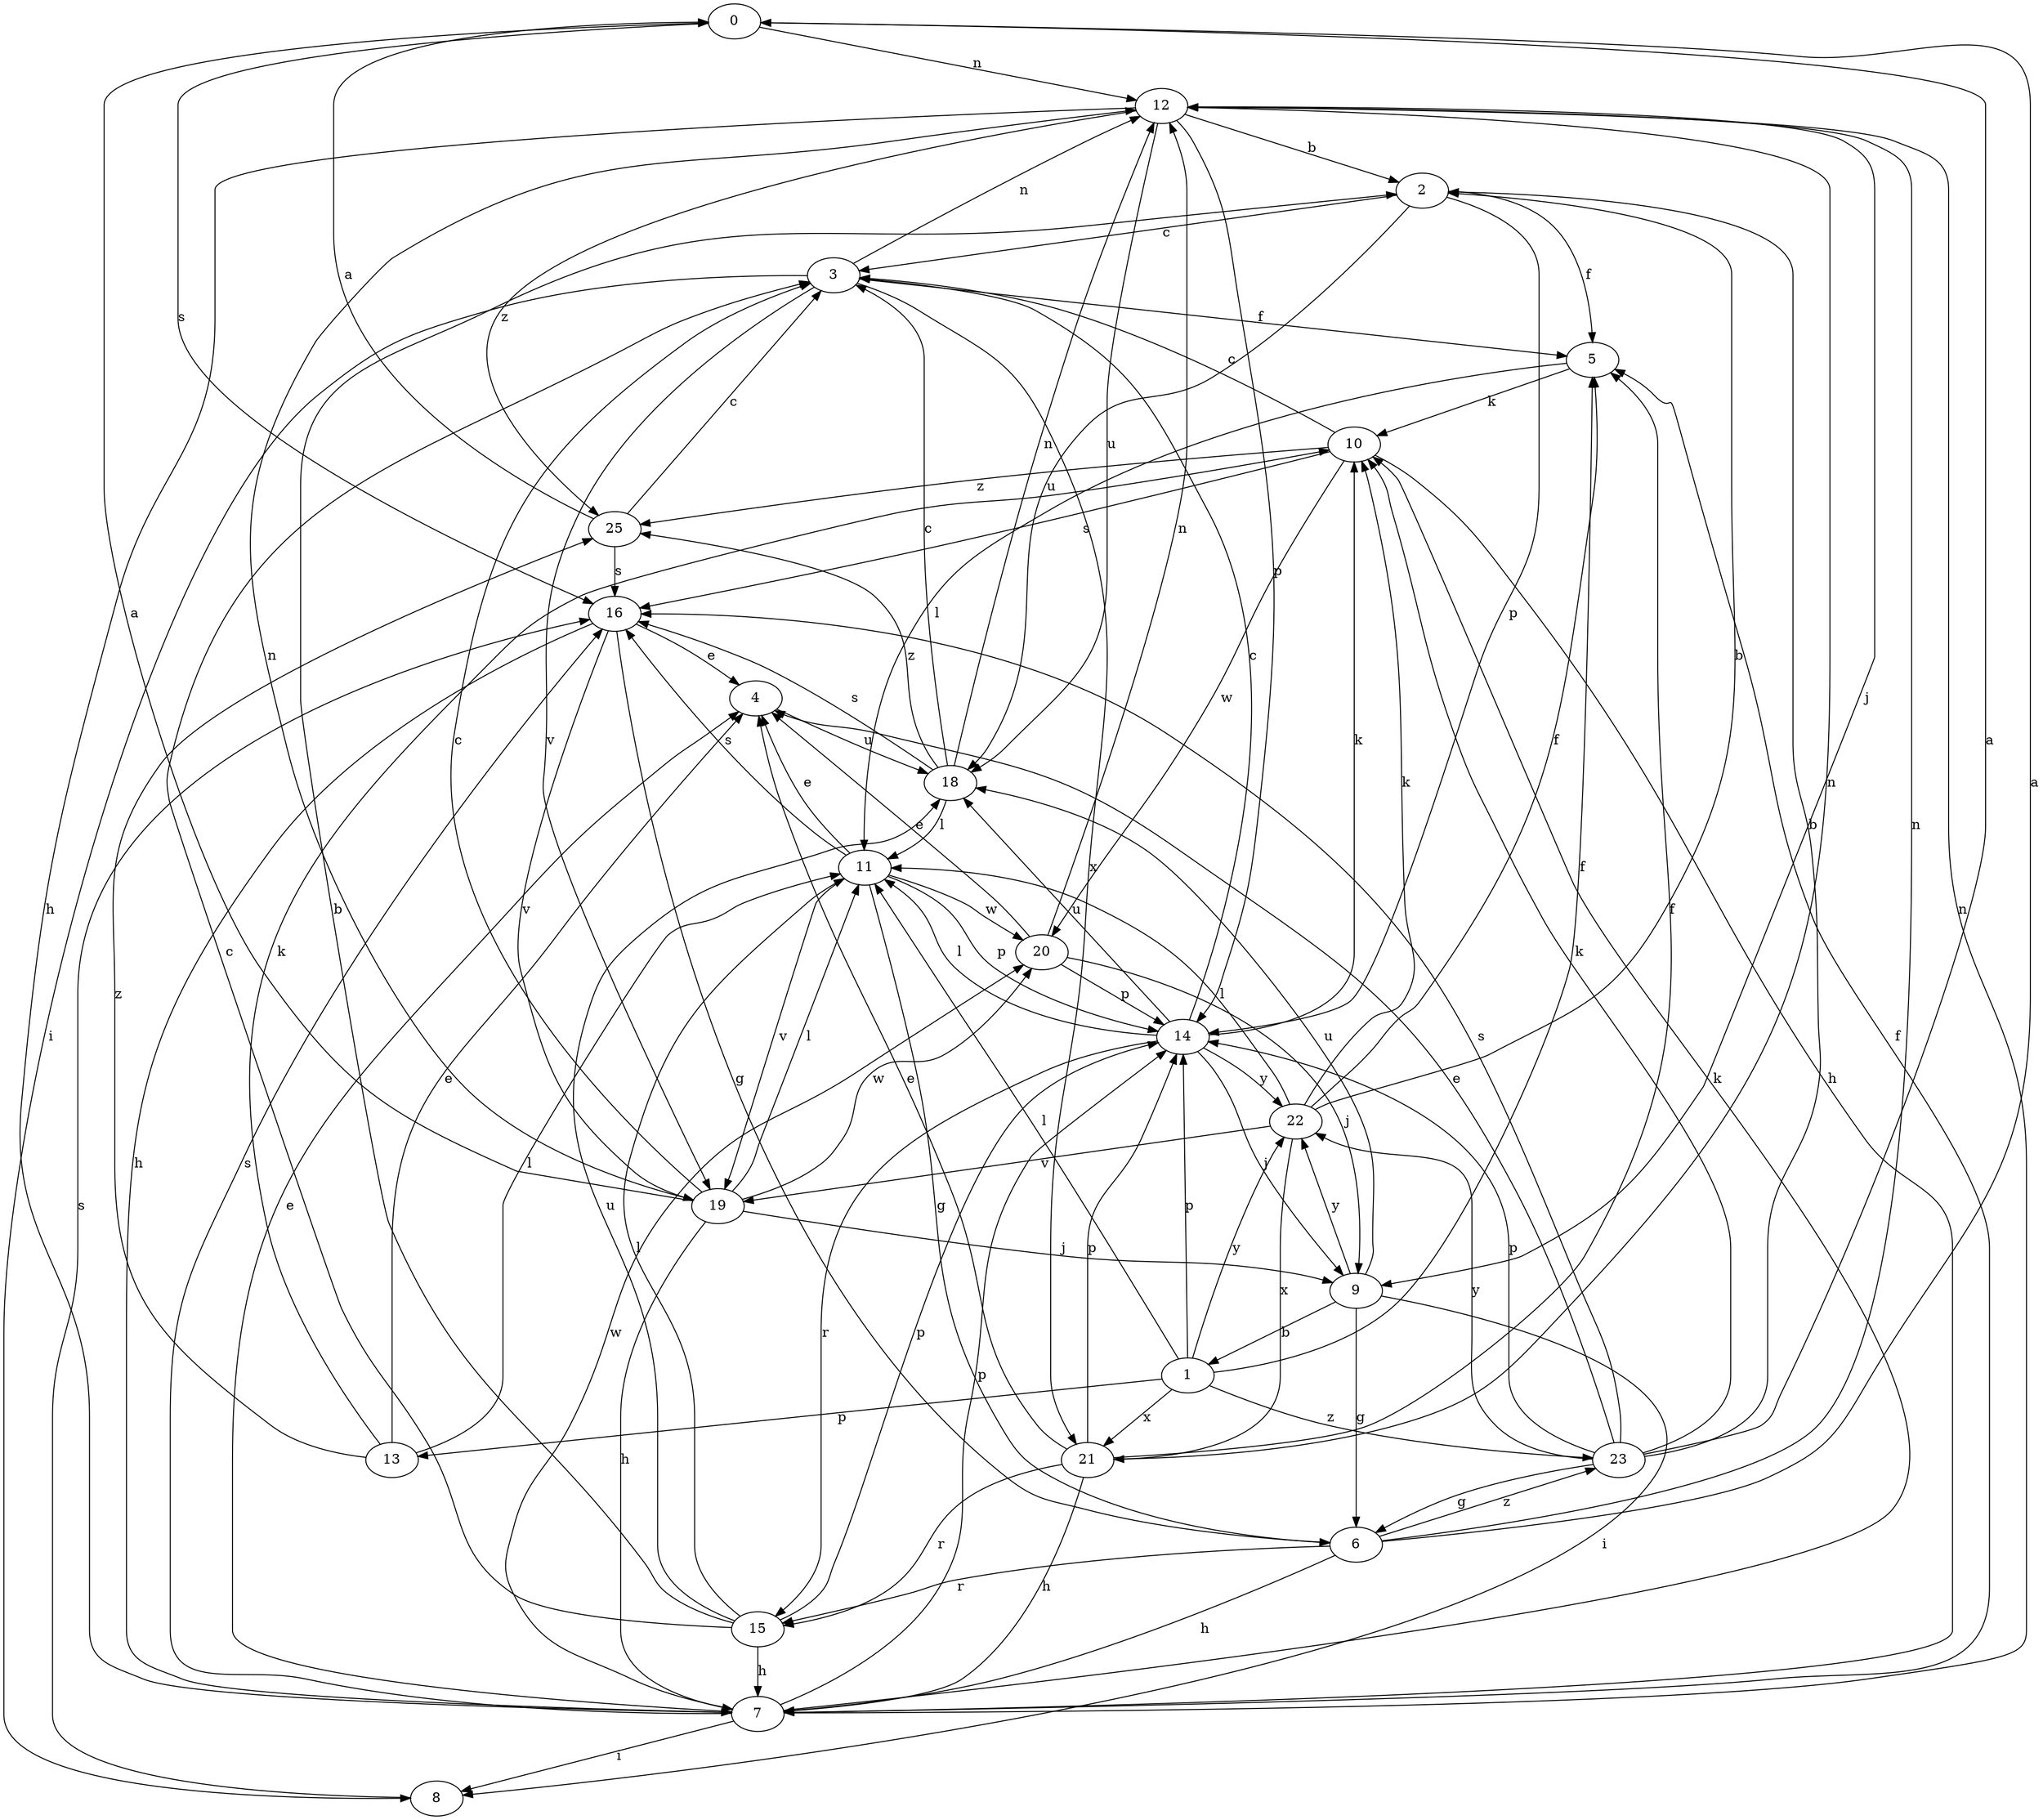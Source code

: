 strict digraph  {
0;
1;
2;
3;
4;
5;
6;
7;
8;
9;
10;
11;
12;
13;
14;
15;
16;
18;
19;
20;
21;
22;
23;
25;
0 -> 12  [label=n];
0 -> 16  [label=s];
1 -> 5  [label=f];
1 -> 11  [label=l];
1 -> 13  [label=p];
1 -> 14  [label=p];
1 -> 21  [label=x];
1 -> 22  [label=y];
1 -> 23  [label=z];
2 -> 3  [label=c];
2 -> 5  [label=f];
2 -> 14  [label=p];
2 -> 18  [label=u];
3 -> 5  [label=f];
3 -> 8  [label=i];
3 -> 12  [label=n];
3 -> 19  [label=v];
3 -> 21  [label=x];
4 -> 18  [label=u];
5 -> 10  [label=k];
5 -> 11  [label=l];
6 -> 0  [label=a];
6 -> 7  [label=h];
6 -> 12  [label=n];
6 -> 15  [label=r];
6 -> 23  [label=z];
7 -> 4  [label=e];
7 -> 5  [label=f];
7 -> 8  [label=i];
7 -> 10  [label=k];
7 -> 12  [label=n];
7 -> 14  [label=p];
7 -> 16  [label=s];
7 -> 20  [label=w];
8 -> 16  [label=s];
9 -> 1  [label=b];
9 -> 6  [label=g];
9 -> 8  [label=i];
9 -> 18  [label=u];
9 -> 22  [label=y];
10 -> 3  [label=c];
10 -> 7  [label=h];
10 -> 16  [label=s];
10 -> 20  [label=w];
10 -> 25  [label=z];
11 -> 4  [label=e];
11 -> 6  [label=g];
11 -> 14  [label=p];
11 -> 16  [label=s];
11 -> 19  [label=v];
11 -> 20  [label=w];
12 -> 2  [label=b];
12 -> 7  [label=h];
12 -> 9  [label=j];
12 -> 14  [label=p];
12 -> 18  [label=u];
12 -> 25  [label=z];
13 -> 4  [label=e];
13 -> 10  [label=k];
13 -> 11  [label=l];
13 -> 25  [label=z];
14 -> 3  [label=c];
14 -> 9  [label=j];
14 -> 10  [label=k];
14 -> 11  [label=l];
14 -> 15  [label=r];
14 -> 18  [label=u];
14 -> 22  [label=y];
15 -> 2  [label=b];
15 -> 3  [label=c];
15 -> 7  [label=h];
15 -> 11  [label=l];
15 -> 14  [label=p];
15 -> 18  [label=u];
16 -> 4  [label=e];
16 -> 6  [label=g];
16 -> 7  [label=h];
16 -> 19  [label=v];
18 -> 3  [label=c];
18 -> 11  [label=l];
18 -> 12  [label=n];
18 -> 16  [label=s];
18 -> 25  [label=z];
19 -> 0  [label=a];
19 -> 3  [label=c];
19 -> 7  [label=h];
19 -> 9  [label=j];
19 -> 11  [label=l];
19 -> 12  [label=n];
19 -> 20  [label=w];
20 -> 4  [label=e];
20 -> 9  [label=j];
20 -> 12  [label=n];
20 -> 14  [label=p];
21 -> 4  [label=e];
21 -> 5  [label=f];
21 -> 7  [label=h];
21 -> 12  [label=n];
21 -> 14  [label=p];
21 -> 15  [label=r];
22 -> 2  [label=b];
22 -> 5  [label=f];
22 -> 10  [label=k];
22 -> 11  [label=l];
22 -> 19  [label=v];
22 -> 21  [label=x];
23 -> 0  [label=a];
23 -> 2  [label=b];
23 -> 4  [label=e];
23 -> 6  [label=g];
23 -> 10  [label=k];
23 -> 14  [label=p];
23 -> 16  [label=s];
23 -> 22  [label=y];
25 -> 0  [label=a];
25 -> 3  [label=c];
25 -> 16  [label=s];
}
